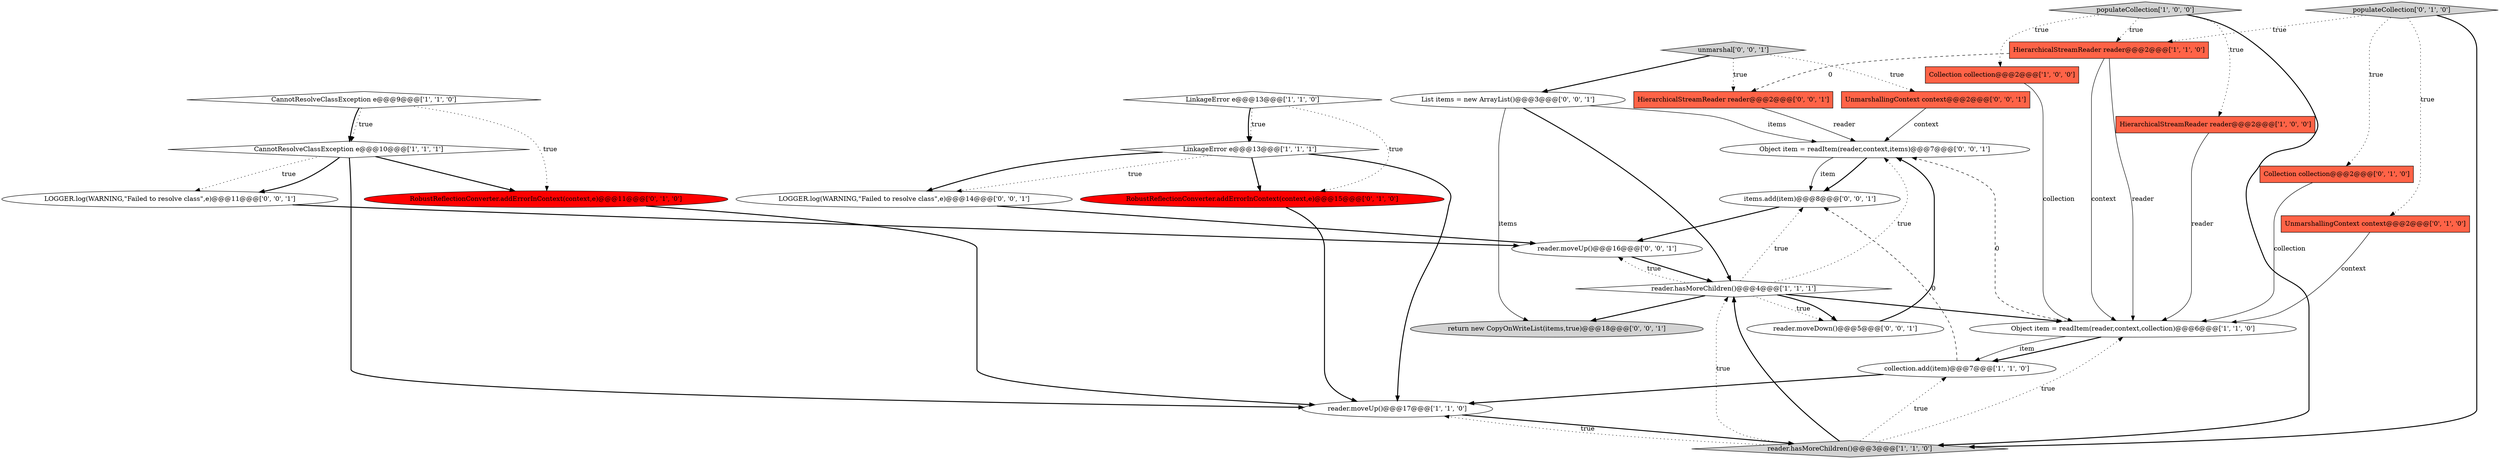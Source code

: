 digraph {
20 [style = filled, label = "UnmarshallingContext context@@@2@@@['0', '0', '1']", fillcolor = tomato, shape = box image = "AAA0AAABBB3BBB"];
25 [style = filled, label = "return new CopyOnWriteList(items,true)@@@18@@@['0', '0', '1']", fillcolor = lightgray, shape = ellipse image = "AAA0AAABBB3BBB"];
18 [style = filled, label = "reader.moveDown()@@@5@@@['0', '0', '1']", fillcolor = white, shape = ellipse image = "AAA0AAABBB3BBB"];
19 [style = filled, label = "Object item = readItem(reader,context,items)@@@7@@@['0', '0', '1']", fillcolor = white, shape = ellipse image = "AAA0AAABBB3BBB"];
15 [style = filled, label = "RobustReflectionConverter.addErrorInContext(context,e)@@@15@@@['0', '1', '0']", fillcolor = red, shape = ellipse image = "AAA1AAABBB2BBB"];
12 [style = filled, label = "LinkageError e@@@13@@@['1', '1', '1']", fillcolor = white, shape = diamond image = "AAA0AAABBB1BBB"];
9 [style = filled, label = "populateCollection['1', '0', '0']", fillcolor = lightgray, shape = diamond image = "AAA0AAABBB1BBB"];
6 [style = filled, label = "Collection collection@@@2@@@['1', '0', '0']", fillcolor = tomato, shape = box image = "AAA0AAABBB1BBB"];
7 [style = filled, label = "HierarchicalStreamReader reader@@@2@@@['1', '0', '0']", fillcolor = tomato, shape = box image = "AAA0AAABBB1BBB"];
14 [style = filled, label = "RobustReflectionConverter.addErrorInContext(context,e)@@@11@@@['0', '1', '0']", fillcolor = red, shape = ellipse image = "AAA1AAABBB2BBB"];
10 [style = filled, label = "reader.hasMoreChildren()@@@4@@@['1', '1', '1']", fillcolor = white, shape = diamond image = "AAA0AAABBB1BBB"];
3 [style = filled, label = "Object item = readItem(reader,context,collection)@@@6@@@['1', '1', '0']", fillcolor = white, shape = ellipse image = "AAA0AAABBB1BBB"];
28 [style = filled, label = "List items = new ArrayList()@@@3@@@['0', '0', '1']", fillcolor = white, shape = ellipse image = "AAA0AAABBB3BBB"];
11 [style = filled, label = "HierarchicalStreamReader reader@@@2@@@['1', '1', '0']", fillcolor = tomato, shape = box image = "AAA0AAABBB1BBB"];
23 [style = filled, label = "items.add(item)@@@8@@@['0', '0', '1']", fillcolor = white, shape = ellipse image = "AAA0AAABBB3BBB"];
0 [style = filled, label = "reader.hasMoreChildren()@@@3@@@['1', '1', '0']", fillcolor = lightgray, shape = diamond image = "AAA0AAABBB1BBB"];
27 [style = filled, label = "LOGGER.log(WARNING,\"Failed to resolve class\",e)@@@14@@@['0', '0', '1']", fillcolor = white, shape = ellipse image = "AAA0AAABBB3BBB"];
24 [style = filled, label = "LOGGER.log(WARNING,\"Failed to resolve class\",e)@@@11@@@['0', '0', '1']", fillcolor = white, shape = ellipse image = "AAA0AAABBB3BBB"];
16 [style = filled, label = "populateCollection['0', '1', '0']", fillcolor = lightgray, shape = diamond image = "AAA0AAABBB2BBB"];
5 [style = filled, label = "CannotResolveClassException e@@@10@@@['1', '1', '1']", fillcolor = white, shape = diamond image = "AAA0AAABBB1BBB"];
13 [style = filled, label = "Collection collection@@@2@@@['0', '1', '0']", fillcolor = tomato, shape = box image = "AAA0AAABBB2BBB"];
21 [style = filled, label = "reader.moveUp()@@@16@@@['0', '0', '1']", fillcolor = white, shape = ellipse image = "AAA0AAABBB3BBB"];
4 [style = filled, label = "collection.add(item)@@@7@@@['1', '1', '0']", fillcolor = white, shape = ellipse image = "AAA0AAABBB1BBB"];
2 [style = filled, label = "LinkageError e@@@13@@@['1', '1', '0']", fillcolor = white, shape = diamond image = "AAA0AAABBB1BBB"];
8 [style = filled, label = "CannotResolveClassException e@@@9@@@['1', '1', '0']", fillcolor = white, shape = diamond image = "AAA0AAABBB1BBB"];
22 [style = filled, label = "HierarchicalStreamReader reader@@@2@@@['0', '0', '1']", fillcolor = tomato, shape = box image = "AAA0AAABBB3BBB"];
26 [style = filled, label = "unmarshal['0', '0', '1']", fillcolor = lightgray, shape = diamond image = "AAA0AAABBB3BBB"];
17 [style = filled, label = "UnmarshallingContext context@@@2@@@['0', '1', '0']", fillcolor = tomato, shape = box image = "AAA0AAABBB2BBB"];
1 [style = filled, label = "reader.moveUp()@@@17@@@['1', '1', '0']", fillcolor = white, shape = ellipse image = "AAA0AAABBB1BBB"];
10->18 [style = dotted, label="true"];
10->18 [style = bold, label=""];
21->10 [style = bold, label=""];
16->0 [style = bold, label=""];
9->0 [style = bold, label=""];
28->10 [style = bold, label=""];
16->13 [style = dotted, label="true"];
0->10 [style = dotted, label="true"];
9->11 [style = dotted, label="true"];
7->3 [style = solid, label="reader"];
0->4 [style = dotted, label="true"];
11->3 [style = solid, label="context"];
17->3 [style = solid, label="context"];
16->17 [style = dotted, label="true"];
12->15 [style = bold, label=""];
2->15 [style = dotted, label="true"];
18->19 [style = bold, label=""];
11->22 [style = dashed, label="0"];
10->3 [style = bold, label=""];
26->20 [style = dotted, label="true"];
1->0 [style = bold, label=""];
26->22 [style = dotted, label="true"];
13->3 [style = solid, label="collection"];
5->14 [style = bold, label=""];
3->4 [style = solid, label="item"];
9->6 [style = dotted, label="true"];
12->1 [style = bold, label=""];
22->19 [style = solid, label="reader"];
3->4 [style = bold, label=""];
2->12 [style = bold, label=""];
14->1 [style = bold, label=""];
28->25 [style = solid, label="items"];
3->19 [style = dashed, label="0"];
5->24 [style = dotted, label="true"];
5->1 [style = bold, label=""];
12->27 [style = dotted, label="true"];
0->10 [style = bold, label=""];
11->3 [style = solid, label="reader"];
10->23 [style = dotted, label="true"];
8->5 [style = bold, label=""];
23->21 [style = bold, label=""];
6->3 [style = solid, label="collection"];
8->5 [style = dotted, label="true"];
10->25 [style = bold, label=""];
24->21 [style = bold, label=""];
10->19 [style = dotted, label="true"];
19->23 [style = bold, label=""];
5->24 [style = bold, label=""];
8->14 [style = dotted, label="true"];
2->12 [style = dotted, label="true"];
20->19 [style = solid, label="context"];
4->1 [style = bold, label=""];
0->3 [style = dotted, label="true"];
26->28 [style = bold, label=""];
9->7 [style = dotted, label="true"];
16->11 [style = dotted, label="true"];
10->21 [style = dotted, label="true"];
27->21 [style = bold, label=""];
12->27 [style = bold, label=""];
4->23 [style = dashed, label="0"];
19->23 [style = solid, label="item"];
28->19 [style = solid, label="items"];
0->1 [style = dotted, label="true"];
15->1 [style = bold, label=""];
}
